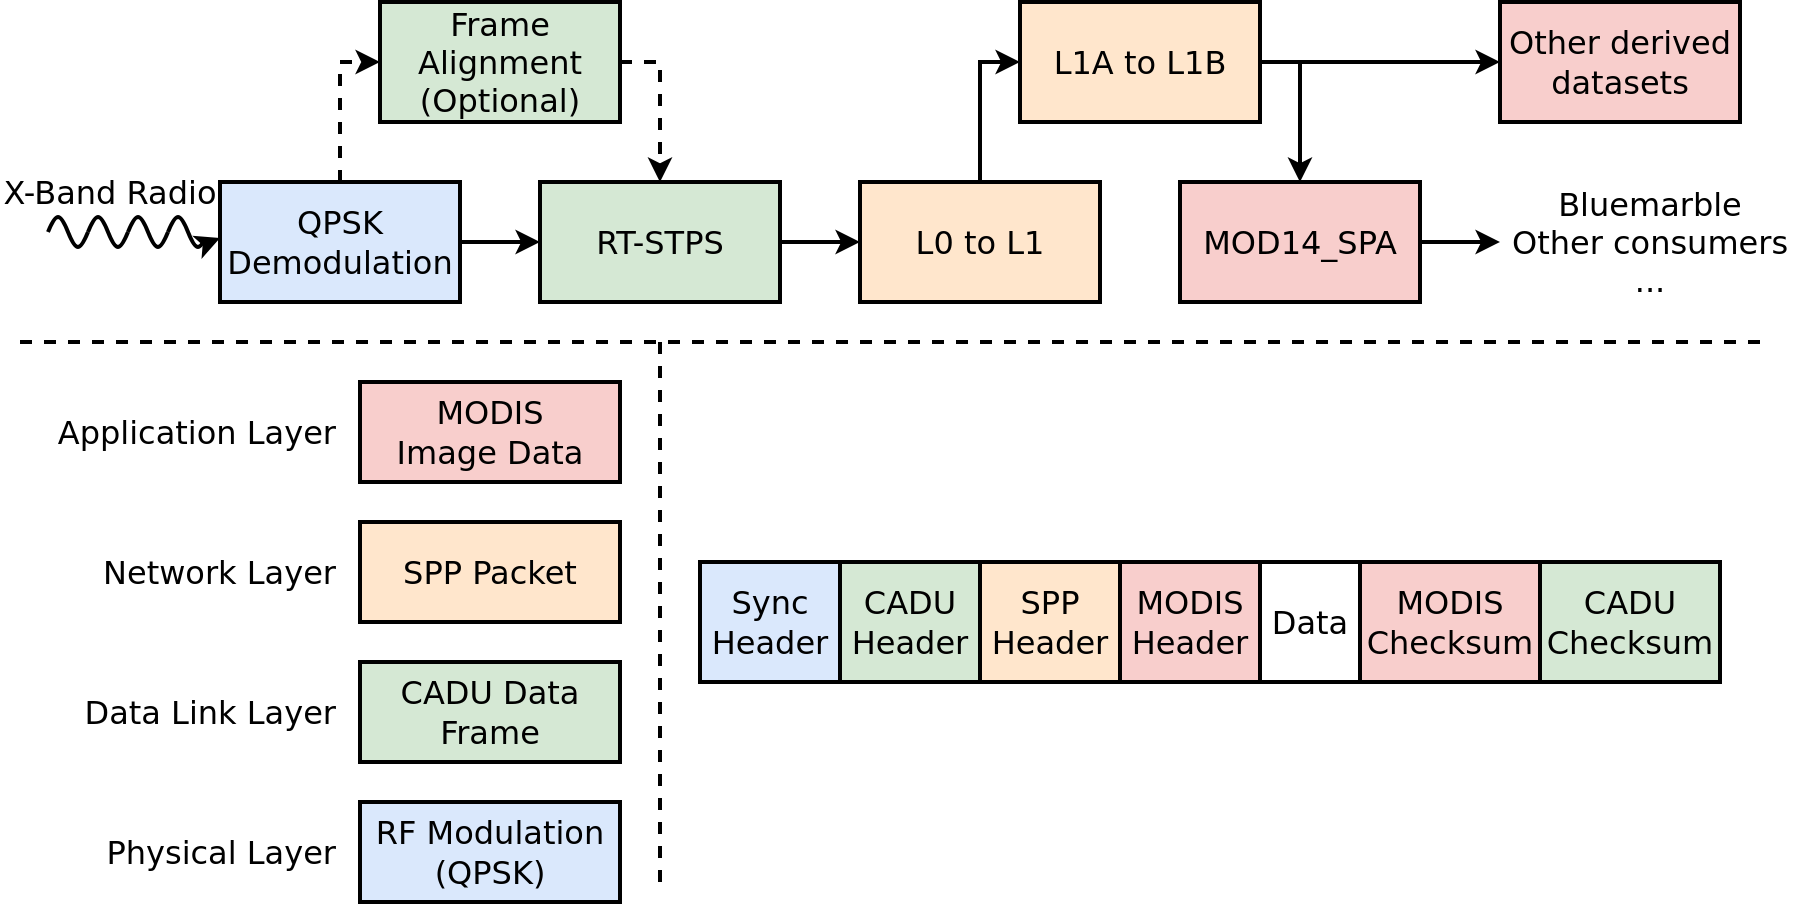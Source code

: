 <mxfile version="18.0.1" type="device"><diagram id="GOUyGn0tUPBCMSYeiM6v" name="Page-1"><mxGraphModel dx="1215" dy="713" grid="1" gridSize="10" guides="0" tooltips="1" connect="1" arrows="0" fold="1" page="1" pageScale="1" pageWidth="827" pageHeight="1169" math="1" shadow="0"><root><mxCell id="0"/><mxCell id="1" parent="0"/><mxCell id="oomjeUsB2B7UNdnU7J2n-7" value="Data" style="rounded=0;whiteSpace=wrap;html=1;strokeWidth=2;fontSize=16;fontFamily=DejaVu Sans;" vertex="1" parent="1"><mxGeometry x="660" y="750" width="50" height="60" as="geometry"/></mxCell><mxCell id="oomjeUsB2B7UNdnU7J2n-5" value="MODIS Header" style="rounded=0;whiteSpace=wrap;html=1;fillColor=#f8cecc;strokeColor=#000000;strokeWidth=2;fontSize=16;fontFamily=DejaVu Sans;" vertex="1" parent="1"><mxGeometry x="590" y="750" width="70" height="60" as="geometry"/></mxCell><mxCell id="oomjeUsB2B7UNdnU7J2n-6" value="MODIS Checksum" style="rounded=0;whiteSpace=wrap;html=1;fillColor=#f8cecc;strokeColor=#000000;strokeWidth=2;fontSize=16;fontFamily=DejaVu Sans;" vertex="1" parent="1"><mxGeometry x="710" y="750" width="90" height="60" as="geometry"/></mxCell><mxCell id="oomjeUsB2B7UNdnU7J2n-2" value="SPP Header" style="rounded=0;whiteSpace=wrap;html=1;fillColor=#ffe6cc;strokeColor=#000000;strokeWidth=2;fontSize=16;fontFamily=DejaVu Sans;" vertex="1" parent="1"><mxGeometry x="520" y="750" width="70" height="60" as="geometry"/></mxCell><mxCell id="3hJBBdDMbaH1B1FDG158-12" value="CADU Checksum" style="rounded=0;whiteSpace=wrap;html=1;fillColor=#d5e8d4;strokeColor=#000000;strokeWidth=2;fontSize=16;fontFamily=DejaVu Sans;" parent="1" vertex="1"><mxGeometry x="800" y="750" width="90" height="60" as="geometry"/></mxCell><mxCell id="oomjeUsB2B7UNdnU7J2n-1" value="CADU Header" style="rounded=0;whiteSpace=wrap;html=1;fillColor=#d5e8d4;strokeColor=#000000;strokeWidth=2;fontSize=16;fontFamily=DejaVu Sans;" vertex="1" parent="1"><mxGeometry x="450" y="750" width="70" height="60" as="geometry"/></mxCell><mxCell id="3hJBBdDMbaH1B1FDG158-1" value="Sync&lt;br style=&quot;font-size: 16px;&quot;&gt;Header" style="rounded=0;whiteSpace=wrap;html=1;fillColor=#dae8fc;strokeColor=#000000;strokeWidth=2;fontSize=16;fontFamily=DejaVu Sans;" parent="1" vertex="1"><mxGeometry x="380" y="750" width="70" height="60" as="geometry"/></mxCell><mxCell id="oomjeUsB2B7UNdnU7J2n-23" style="edgeStyle=orthogonalEdgeStyle;rounded=0;orthogonalLoop=1;jettySize=auto;html=1;exitX=1;exitY=0.5;exitDx=0;exitDy=0;entryX=0;entryY=0.5;entryDx=0;entryDy=0;fontSize=16;fontColor=#cc0000;strokeWidth=2;fontFamily=DejaVu Sans;" edge="1" parent="1" source="oomjeUsB2B7UNdnU7J2n-16" target="oomjeUsB2B7UNdnU7J2n-17"><mxGeometry relative="1" as="geometry"/></mxCell><mxCell id="oomjeUsB2B7UNdnU7J2n-40" style="edgeStyle=orthogonalEdgeStyle;rounded=0;orthogonalLoop=1;jettySize=auto;html=1;exitX=0.5;exitY=0;exitDx=0;exitDy=0;entryX=0;entryY=0.5;entryDx=0;entryDy=0;fontSize=16;fontColor=#000000;strokeWidth=2;fontFamily=DejaVu Sans;dashed=1;" edge="1" parent="1" source="oomjeUsB2B7UNdnU7J2n-16" target="oomjeUsB2B7UNdnU7J2n-27"><mxGeometry relative="1" as="geometry"/></mxCell><mxCell id="oomjeUsB2B7UNdnU7J2n-16" value="QPSK Demodulation" style="rounded=0;whiteSpace=wrap;html=1;labelBackgroundColor=none;fontSize=16;strokeColor=#000000;strokeWidth=2;fillColor=#dae8fc;fontFamily=DejaVu Sans;" vertex="1" parent="1"><mxGeometry x="140" y="560" width="120" height="60" as="geometry"/></mxCell><mxCell id="oomjeUsB2B7UNdnU7J2n-24" style="edgeStyle=orthogonalEdgeStyle;rounded=0;orthogonalLoop=1;jettySize=auto;html=1;exitX=1;exitY=0.5;exitDx=0;exitDy=0;entryX=0;entryY=0.5;entryDx=0;entryDy=0;fontSize=16;fontColor=#cc0000;strokeWidth=2;fontFamily=DejaVu Sans;" edge="1" parent="1" source="oomjeUsB2B7UNdnU7J2n-17" target="oomjeUsB2B7UNdnU7J2n-19"><mxGeometry relative="1" as="geometry"/></mxCell><mxCell id="oomjeUsB2B7UNdnU7J2n-17" value="RT-STPS" style="rounded=0;whiteSpace=wrap;html=1;labelBackgroundColor=none;fontSize=16;strokeColor=#000000;strokeWidth=2;fillColor=#d5e8d4;fontFamily=DejaVu Sans;" vertex="1" parent="1"><mxGeometry x="300" y="560" width="120" height="60" as="geometry"/></mxCell><mxCell id="oomjeUsB2B7UNdnU7J2n-42" style="edgeStyle=orthogonalEdgeStyle;rounded=0;orthogonalLoop=1;jettySize=auto;html=1;exitX=0.5;exitY=0;exitDx=0;exitDy=0;entryX=0;entryY=0.5;entryDx=0;entryDy=0;fontSize=16;fontColor=#000000;strokeWidth=2;fontFamily=DejaVu Sans;" edge="1" parent="1" source="oomjeUsB2B7UNdnU7J2n-19" target="oomjeUsB2B7UNdnU7J2n-28"><mxGeometry relative="1" as="geometry"/></mxCell><mxCell id="oomjeUsB2B7UNdnU7J2n-19" value="L0 to L1" style="rounded=0;whiteSpace=wrap;html=1;labelBackgroundColor=none;fontSize=16;strokeColor=#000000;strokeWidth=2;fillColor=#ffe6cc;fontFamily=DejaVu Sans;" vertex="1" parent="1"><mxGeometry x="460" y="560" width="120" height="60" as="geometry"/></mxCell><mxCell id="oomjeUsB2B7UNdnU7J2n-26" style="edgeStyle=orthogonalEdgeStyle;rounded=0;orthogonalLoop=1;jettySize=auto;html=1;exitX=1;exitY=0.5;exitDx=0;exitDy=0;entryX=0;entryY=0.5;entryDx=0;entryDy=0;fontSize=16;fontColor=#cc0000;strokeWidth=2;fontFamily=DejaVu Sans;" edge="1" parent="1" source="oomjeUsB2B7UNdnU7J2n-21"><mxGeometry relative="1" as="geometry"><mxPoint x="780" y="590" as="targetPoint"/></mxGeometry></mxCell><mxCell id="oomjeUsB2B7UNdnU7J2n-21" value="MOD14_SPA" style="rounded=0;whiteSpace=wrap;html=1;labelBackgroundColor=none;fontSize=16;strokeColor=#000000;strokeWidth=2;fillColor=#f8cecc;fontFamily=DejaVu Sans;" vertex="1" parent="1"><mxGeometry x="620" y="560" width="120" height="60" as="geometry"/></mxCell><mxCell id="oomjeUsB2B7UNdnU7J2n-41" style="edgeStyle=orthogonalEdgeStyle;rounded=0;orthogonalLoop=1;jettySize=auto;html=1;exitX=1;exitY=0.5;exitDx=0;exitDy=0;entryX=0.5;entryY=0;entryDx=0;entryDy=0;fontSize=16;fontColor=#000000;strokeWidth=2;fontFamily=DejaVu Sans;dashed=1;" edge="1" parent="1" source="oomjeUsB2B7UNdnU7J2n-27" target="oomjeUsB2B7UNdnU7J2n-17"><mxGeometry relative="1" as="geometry"/></mxCell><mxCell id="oomjeUsB2B7UNdnU7J2n-27" value="Frame Alignment (Optional)" style="rounded=0;whiteSpace=wrap;html=1;labelBackgroundColor=none;fontSize=16;strokeColor=#000000;strokeWidth=2;fillColor=#d5e8d4;fontFamily=DejaVu Sans;" vertex="1" parent="1"><mxGeometry x="220" y="470" width="120" height="60" as="geometry"/></mxCell><mxCell id="oomjeUsB2B7UNdnU7J2n-43" style="edgeStyle=orthogonalEdgeStyle;rounded=0;orthogonalLoop=1;jettySize=auto;html=1;exitX=1;exitY=0.5;exitDx=0;exitDy=0;entryX=0.5;entryY=0;entryDx=0;entryDy=0;fontSize=16;fontColor=#000000;strokeWidth=2;fontFamily=DejaVu Sans;" edge="1" parent="1" source="oomjeUsB2B7UNdnU7J2n-28" target="oomjeUsB2B7UNdnU7J2n-21"><mxGeometry relative="1" as="geometry"/></mxCell><mxCell id="oomjeUsB2B7UNdnU7J2n-61" style="edgeStyle=orthogonalEdgeStyle;rounded=0;orthogonalLoop=1;jettySize=auto;html=1;exitX=1;exitY=0.5;exitDx=0;exitDy=0;entryX=0;entryY=0.5;entryDx=0;entryDy=0;fontFamily=DejaVu Sans;fontSize=16;fontColor=#000000;strokeWidth=2;" edge="1" parent="1" source="oomjeUsB2B7UNdnU7J2n-28" target="oomjeUsB2B7UNdnU7J2n-60"><mxGeometry relative="1" as="geometry"/></mxCell><mxCell id="oomjeUsB2B7UNdnU7J2n-28" value="L1A to L1B" style="rounded=0;whiteSpace=wrap;html=1;labelBackgroundColor=none;fontSize=16;strokeColor=#000000;strokeWidth=2;fillColor=#ffe6cc;fontFamily=DejaVu Sans;" vertex="1" parent="1"><mxGeometry x="540" y="470" width="120" height="60" as="geometry"/></mxCell><mxCell id="oomjeUsB2B7UNdnU7J2n-30" value="RF Modulation (QPSK)" style="rounded=0;whiteSpace=wrap;html=1;labelBackgroundColor=none;fontSize=16;strokeColor=#000000;strokeWidth=2;fillColor=#dae8fc;fontFamily=DejaVu Sans;" vertex="1" parent="1"><mxGeometry x="210" y="870" width="130" height="50" as="geometry"/></mxCell><mxCell id="oomjeUsB2B7UNdnU7J2n-32" value="CADU Data Frame" style="rounded=0;whiteSpace=wrap;html=1;labelBackgroundColor=none;fontSize=16;strokeColor=#000000;strokeWidth=2;fillColor=#d5e8d4;fontFamily=DejaVu Sans;" vertex="1" parent="1"><mxGeometry x="210" y="800" width="130" height="50" as="geometry"/></mxCell><mxCell id="oomjeUsB2B7UNdnU7J2n-33" value="SPP Packet" style="rounded=0;whiteSpace=wrap;html=1;labelBackgroundColor=none;fontSize=16;strokeColor=#000000;strokeWidth=2;fillColor=#ffe6cc;fontFamily=DejaVu Sans;" vertex="1" parent="1"><mxGeometry x="210" y="730" width="130" height="50" as="geometry"/></mxCell><mxCell id="oomjeUsB2B7UNdnU7J2n-35" value="MODIS&lt;br&gt;Image Data" style="rounded=0;whiteSpace=wrap;html=1;labelBackgroundColor=none;fontSize=16;strokeColor=#000000;strokeWidth=2;fillColor=#f8cecc;fontFamily=DejaVu Sans;" vertex="1" parent="1"><mxGeometry x="210" y="660" width="130" height="50" as="geometry"/></mxCell><mxCell id="oomjeUsB2B7UNdnU7J2n-36" value="Physical Layer" style="text;html=1;strokeColor=none;fillColor=none;align=right;verticalAlign=middle;whiteSpace=wrap;rounded=0;labelBackgroundColor=none;fontSize=16;fontColor=#000000;fontFamily=DejaVu Sans;" vertex="1" parent="1"><mxGeometry x="40" y="880" width="160" height="30" as="geometry"/></mxCell><mxCell id="oomjeUsB2B7UNdnU7J2n-37" value="Data Link Layer" style="text;html=1;strokeColor=none;fillColor=none;align=right;verticalAlign=middle;whiteSpace=wrap;rounded=0;labelBackgroundColor=none;fontSize=16;fontColor=#000000;fontFamily=DejaVu Sans;" vertex="1" parent="1"><mxGeometry x="40" y="810" width="160" height="30" as="geometry"/></mxCell><mxCell id="oomjeUsB2B7UNdnU7J2n-38" value="Network Layer" style="text;html=1;strokeColor=none;fillColor=none;align=right;verticalAlign=middle;whiteSpace=wrap;rounded=0;labelBackgroundColor=none;fontSize=16;fontColor=#000000;fontFamily=DejaVu Sans;" vertex="1" parent="1"><mxGeometry x="40" y="740" width="160" height="30" as="geometry"/></mxCell><mxCell id="oomjeUsB2B7UNdnU7J2n-39" value="Application Layer" style="text;html=1;strokeColor=none;fillColor=none;align=right;verticalAlign=middle;whiteSpace=wrap;rounded=0;labelBackgroundColor=none;fontSize=16;fontColor=#000000;fontFamily=DejaVu Sans;" vertex="1" parent="1"><mxGeometry x="40" y="670" width="160" height="30" as="geometry"/></mxCell><mxCell id="oomjeUsB2B7UNdnU7J2n-53" value="" style="group;fontFamily=DejaVu Sans;" vertex="1" connectable="0" parent="1"><mxGeometry x="54" y="575" width="86" height="20" as="geometry"/></mxCell><mxCell id="oomjeUsB2B7UNdnU7J2n-46" value="" style="group;fontFamily=DejaVu Sans;" vertex="1" connectable="0" parent="oomjeUsB2B7UNdnU7J2n-53"><mxGeometry width="80" height="20" as="geometry"/></mxCell><mxCell id="oomjeUsB2B7UNdnU7J2n-47" value="" style="pointerEvents=1;verticalLabelPosition=bottom;shadow=0;dashed=0;align=center;html=1;verticalAlign=top;shape=mxgraph.electrical.waveforms.sine_wave;labelBackgroundColor=none;fontSize=13;fontColor=#cc0000;strokeColor=#000000;strokeWidth=2;fillColor=#000000;fontFamily=DejaVu Sans;" vertex="1" parent="oomjeUsB2B7UNdnU7J2n-46"><mxGeometry width="20" height="20" as="geometry"/></mxCell><mxCell id="oomjeUsB2B7UNdnU7J2n-48" value="" style="pointerEvents=1;verticalLabelPosition=bottom;shadow=0;dashed=0;align=center;html=1;verticalAlign=top;shape=mxgraph.electrical.waveforms.sine_wave;labelBackgroundColor=none;fontSize=13;fontColor=#cc0000;strokeColor=#000000;strokeWidth=2;fillColor=#000000;fontFamily=DejaVu Sans;" vertex="1" parent="oomjeUsB2B7UNdnU7J2n-46"><mxGeometry x="20" width="20" height="20" as="geometry"/></mxCell><mxCell id="oomjeUsB2B7UNdnU7J2n-49" value="" style="pointerEvents=1;verticalLabelPosition=bottom;shadow=0;dashed=0;align=center;html=1;verticalAlign=top;shape=mxgraph.electrical.waveforms.sine_wave;labelBackgroundColor=none;fontSize=13;fontColor=#cc0000;strokeColor=#000000;strokeWidth=2;fillColor=#000000;fontFamily=DejaVu Sans;" vertex="1" parent="oomjeUsB2B7UNdnU7J2n-46"><mxGeometry x="40" width="20" height="20" as="geometry"/></mxCell><mxCell id="oomjeUsB2B7UNdnU7J2n-50" value="" style="pointerEvents=1;verticalLabelPosition=bottom;shadow=0;dashed=0;align=center;html=1;verticalAlign=top;shape=mxgraph.electrical.waveforms.sine_wave;labelBackgroundColor=none;fontSize=13;fontColor=#cc0000;strokeColor=#000000;strokeWidth=2;fillColor=#000000;fontFamily=DejaVu Sans;" vertex="1" parent="oomjeUsB2B7UNdnU7J2n-46"><mxGeometry x="60" width="20" height="20" as="geometry"/></mxCell><mxCell id="oomjeUsB2B7UNdnU7J2n-52" value="" style="rounded=0;whiteSpace=wrap;html=1;labelBackgroundColor=none;fontSize=16;fontColor=#000000;strokeColor=none;strokeWidth=2;fillColor=#FFFFFF;fontFamily=DejaVu Sans;" vertex="1" parent="oomjeUsB2B7UNdnU7J2n-53"><mxGeometry x="76" y="9" width="8" height="4" as="geometry"/></mxCell><mxCell id="oomjeUsB2B7UNdnU7J2n-51" value="" style="endArrow=classic;html=1;rounded=0;fontSize=13;fontColor=#cc0000;strokeWidth=2;exitX=0.882;exitY=0.818;exitDx=0;exitDy=0;exitPerimeter=0;fontFamily=DejaVu Sans;" edge="1" parent="oomjeUsB2B7UNdnU7J2n-53" source="oomjeUsB2B7UNdnU7J2n-50"><mxGeometry width="50" height="50" relative="1" as="geometry"><mxPoint x="76" y="17" as="sourcePoint"/><mxPoint x="86" y="13" as="targetPoint"/></mxGeometry></mxCell><mxCell id="oomjeUsB2B7UNdnU7J2n-54" value="X-Band Radio" style="text;html=1;strokeColor=none;fillColor=none;align=center;verticalAlign=middle;whiteSpace=wrap;rounded=0;labelBackgroundColor=none;fontSize=16;fontColor=#000000;fontFamily=DejaVu Sans;" vertex="1" parent="1"><mxGeometry x="30" y="550" width="110" height="30" as="geometry"/></mxCell><mxCell id="oomjeUsB2B7UNdnU7J2n-58" value="Bluemarble&lt;br&gt;Other consumers&lt;br&gt;..." style="text;html=1;strokeColor=none;fillColor=none;align=center;verticalAlign=middle;whiteSpace=wrap;rounded=0;labelBackgroundColor=none;fontFamily=DejaVu Sans;fontSize=16;fontColor=#000000;" vertex="1" parent="1"><mxGeometry x="780" y="570" width="150" height="40" as="geometry"/></mxCell><mxCell id="oomjeUsB2B7UNdnU7J2n-60" value="Other derived datasets" style="rounded=0;whiteSpace=wrap;html=1;labelBackgroundColor=none;fontFamily=DejaVu Sans;fontSize=16;strokeColor=#000000;strokeWidth=2;fillColor=#f8cecc;" vertex="1" parent="1"><mxGeometry x="780" y="470" width="120" height="60" as="geometry"/></mxCell><mxCell id="oomjeUsB2B7UNdnU7J2n-70" value="" style="endArrow=none;dashed=1;html=1;rounded=0;fontFamily=DejaVu Sans;fontSize=16;fontColor=#000000;strokeWidth=2;" edge="1" parent="1"><mxGeometry width="50" height="50" relative="1" as="geometry"><mxPoint x="40" y="640" as="sourcePoint"/><mxPoint x="910" y="640" as="targetPoint"/></mxGeometry></mxCell><mxCell id="oomjeUsB2B7UNdnU7J2n-71" value="" style="endArrow=none;dashed=1;html=1;rounded=0;fontFamily=DejaVu Sans;fontSize=16;fontColor=#000000;strokeWidth=2;" edge="1" parent="1"><mxGeometry width="50" height="50" relative="1" as="geometry"><mxPoint x="360" y="910" as="sourcePoint"/><mxPoint x="360" y="640" as="targetPoint"/></mxGeometry></mxCell></root></mxGraphModel></diagram></mxfile>